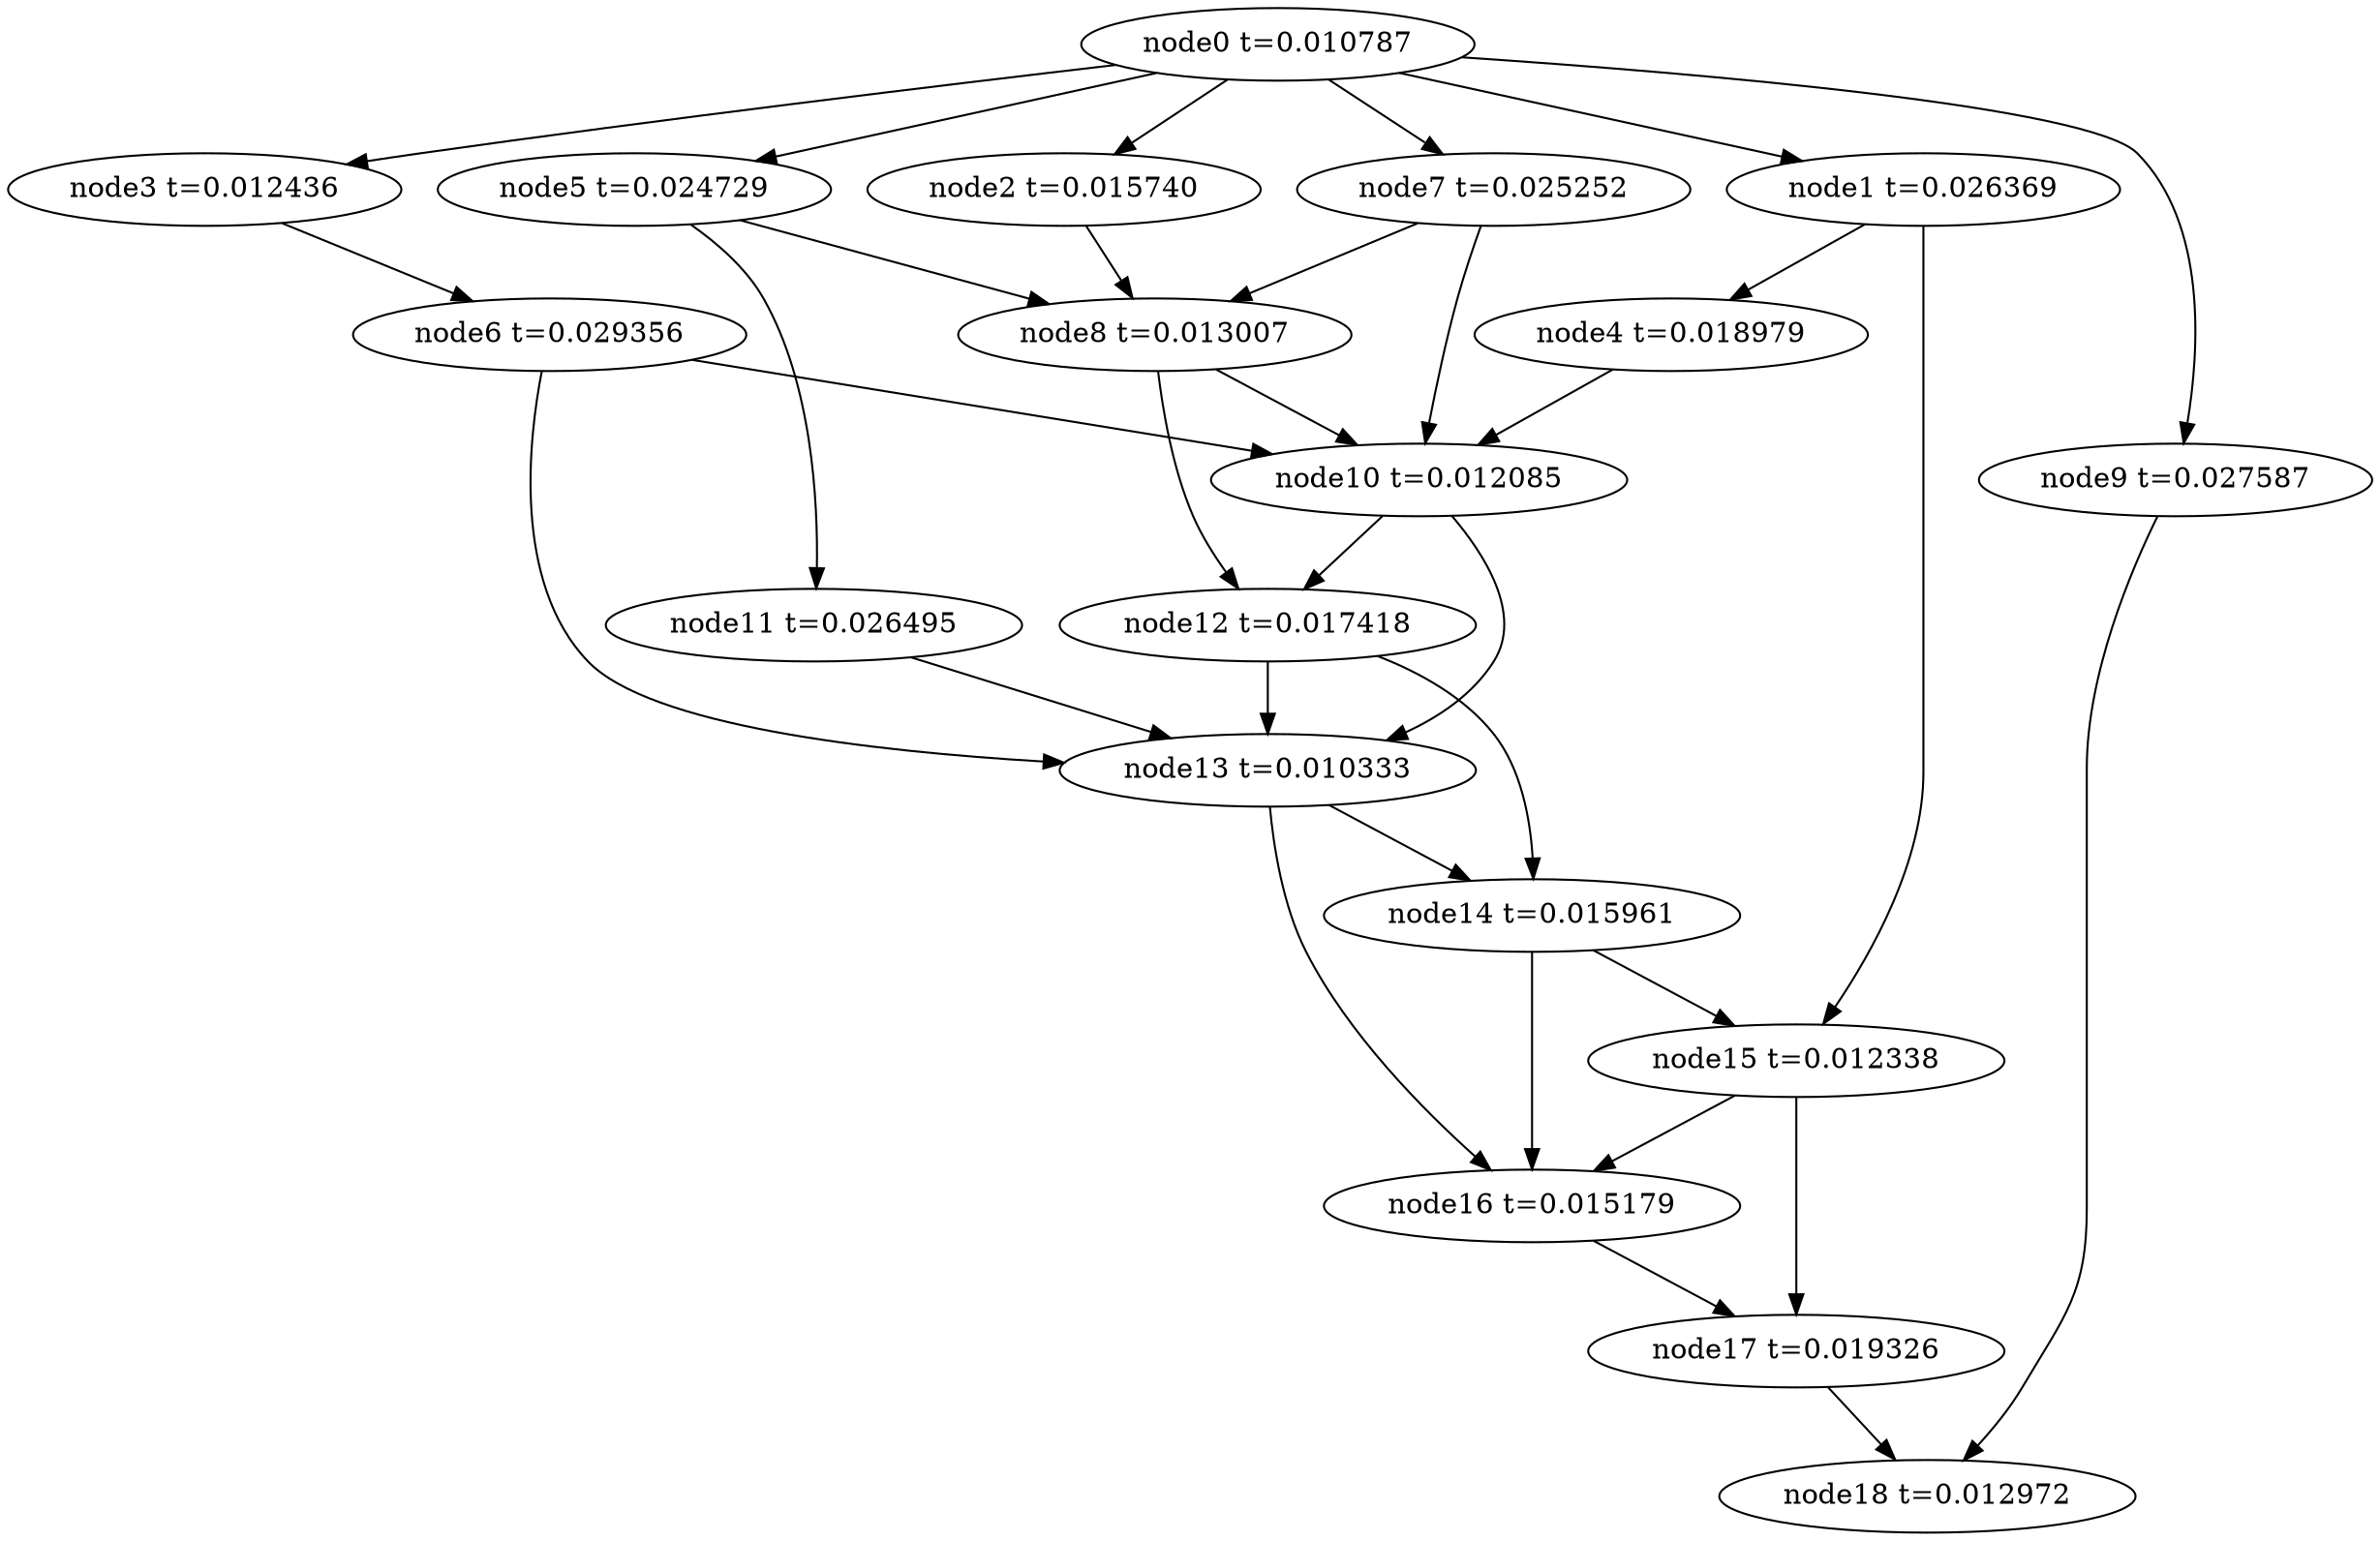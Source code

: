 digraph g{
	node18[label="node18 t=0.012972"]
	node17 -> node18
	node17[label="node17 t=0.019326"];
	node16 -> node17
	node16[label="node16 t=0.015179"];
	node15 -> node17
	node15 -> node16
	node15[label="node15 t=0.012338"];
	node14 -> node16
	node14 -> node15
	node14[label="node14 t=0.015961"];
	node13 -> node16
	node13 -> node14
	node13[label="node13 t=0.010333"];
	node12 -> node14
	node12 -> node13
	node12[label="node12 t=0.017418"];
	node11 -> node13
	node11[label="node11 t=0.026495"];
	node10 -> node13
	node10 -> node12
	node10[label="node10 t=0.012085"];
	node9 -> node18
	node9[label="node9 t=0.027587"];
	node8 -> node12
	node8 -> node10
	node8[label="node8 t=0.013007"];
	node7 -> node10
	node7 -> node8
	node7[label="node7 t=0.025252"];
	node6 -> node13
	node6 -> node10
	node6[label="node6 t=0.029356"];
	node5 -> node11
	node5 -> node8
	node5[label="node5 t=0.024729"];
	node4 -> node10
	node4[label="node4 t=0.018979"];
	node3 -> node6
	node3[label="node3 t=0.012436"];
	node2 -> node8
	node2[label="node2 t=0.015740"];
	node1 -> node15
	node1 -> node4
	node1[label="node1 t=0.026369"];
	node0 -> node9
	node0 -> node7
	node0 -> node5
	node0 -> node3
	node0 -> node2
	node0 -> node1
	node0[label="node0 t=0.010787"];
}

